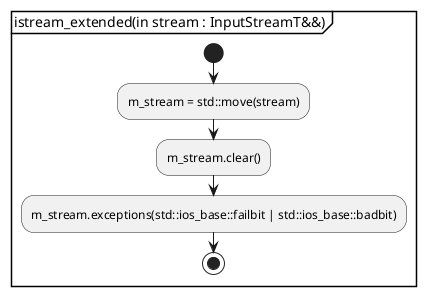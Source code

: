 @startuml istream_extended
partition "istream_extended(in stream : InputStreamT&&)" {
start
	:m_stream = std::move(stream);
	:m_stream.clear();
	:m_stream.exceptions(std::ios_base::failbit | std::ios_base::badbit);
stop
}
@enduml

@startuml peek
partition "peek()" {
start
	if (eof()) then (y)
		:return nullopt;
	endif

	:return m_stream.peek();
stop
}
@enduml

@startuml get
partition "get()" {
start
	:next_ch = peek();
	:++*this;
	:return next_ch.value();
stop
}
@enduml

@startuml eof
partition "eof()" {
start
	if (ファイル終端) then (y)
		:return true;
	else
		:return false;
	endif
stop
}
@enduml

@startuml tell
partition "tell()" {
start
	:return m_stream.rdbuf()->pubseekoff(0, std::ios_base::cur, std::ios_base::in);
stop
}
@enduml

@startuml seek
partition "seek(in byte_offset : InputStreamT::off_type)" {
start
	:m_stream.seekg(byte_offset, std::ios_base::beg);
	if (失敗した) then (y)
		:throw istream_extended_error(failed_to_seek);
		stop
	endif
stop
}
@enduml

@startuml seek_to_end
partition "seek_to_end()" {
start
	' NOTE: undefined behaviour on ISO C but it will go well on Windows
	:m_stream.seekg(0, std::ios_base::end);
stop
}
@enduml

@startuml seek_forward_head_of_line
partition "seek_forward_head_of_line()" {
start
	:1バイト戻る;
	if (戻れなかった) then (y)
		:throw istream_extended_error(failed_to_seek_forward_head_of_line);
		stop
	endif
	switch (1バイト先読み?)
	case ('\\r')
		:何もしない;
	case ('\\n')
		:1バイト戻る;
		if (戻れなかった) then (y)
			stop
		endif

		if (1バイト先読み != '\\r') then (y)
			:1バイト進む;
		endif
	endswitch

	repeat
		:1バイト戻る;
		if (戻れなかった) then (y)
			stop
		endif
	repeat while (1バイト先読み != '\\r', '\\n')
	:1バイト進む;
stop
}
@enduml

@startuml operator++
partition "operator++()" {
start
	:m_stream.seekg(1, std::ios_base::cur);
	if (失敗した) then (y)
		:throw istream_extended_error(failed_to_seek);
		stop
	endif
	:return *this;
stop
}
@enduml

@startuml attempt
partition "attempt(in attempt_str : string_view)" {
start
	if (ストリームから attempt_str が読み取れた) then (y)
		:return true;
		stop
	else
		:return false;
		stop
	endif
'stop
}
@enduml

@startuml promise
partition "promise(in promise_list : initializer_list<string_view>)" {
start
	while (promise_str in promise_list) is (y)
		if (attempt(promise_str)) then (y)
			stop
		endif
	endwhile

	:throw istream_extended_error(promise_failed);
stop
}
@enduml

@startuml ignore_if_present
partition "ignore_if_present(flags : ignore_flag)" {
start
	:flagsに指定のある空白類のみ読み飛ばす;
stop
}
@enduml

